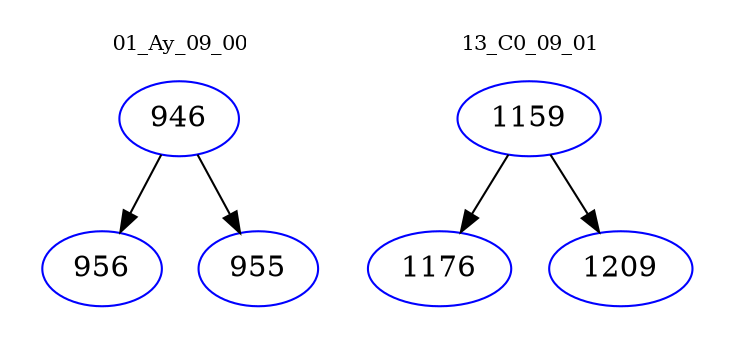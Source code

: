 digraph{
subgraph cluster_0 {
color = white
label = "01_Ay_09_00";
fontsize=10;
T0_946 [label="946", color="blue"]
T0_946 -> T0_956 [color="black"]
T0_956 [label="956", color="blue"]
T0_946 -> T0_955 [color="black"]
T0_955 [label="955", color="blue"]
}
subgraph cluster_1 {
color = white
label = "13_C0_09_01";
fontsize=10;
T1_1159 [label="1159", color="blue"]
T1_1159 -> T1_1176 [color="black"]
T1_1176 [label="1176", color="blue"]
T1_1159 -> T1_1209 [color="black"]
T1_1209 [label="1209", color="blue"]
}
}
